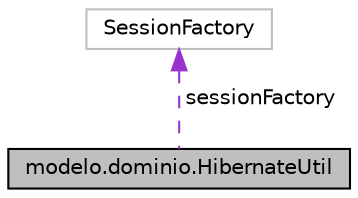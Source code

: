 digraph "modelo.dominio.HibernateUtil"
{
 // LATEX_PDF_SIZE
  edge [fontname="Helvetica",fontsize="10",labelfontname="Helvetica",labelfontsize="10"];
  node [fontname="Helvetica",fontsize="10",shape=record];
  Node1 [label="modelo.dominio.HibernateUtil",height=0.2,width=0.4,color="black", fillcolor="grey75", style="filled", fontcolor="black",tooltip=" "];
  Node2 -> Node1 [dir="back",color="darkorchid3",fontsize="10",style="dashed",label=" sessionFactory" ];
  Node2 [label="SessionFactory",height=0.2,width=0.4,color="grey75", fillcolor="white", style="filled",tooltip=" "];
}
